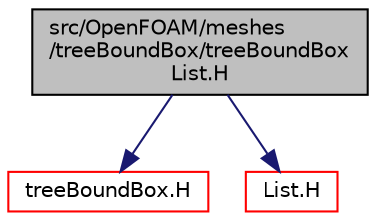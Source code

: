 digraph "src/OpenFOAM/meshes/treeBoundBox/treeBoundBoxList.H"
{
  bgcolor="transparent";
  edge [fontname="Helvetica",fontsize="10",labelfontname="Helvetica",labelfontsize="10"];
  node [fontname="Helvetica",fontsize="10",shape=record];
  Node0 [label="src/OpenFOAM/meshes\l/treeBoundBox/treeBoundBox\lList.H",height=0.2,width=0.4,color="black", fillcolor="grey75", style="filled", fontcolor="black"];
  Node0 -> Node1 [color="midnightblue",fontsize="10",style="solid",fontname="Helvetica"];
  Node1 [label="treeBoundBox.H",height=0.2,width=0.4,color="red",URL="$a12896.html"];
  Node0 -> Node69 [color="midnightblue",fontsize="10",style="solid",fontname="Helvetica"];
  Node69 [label="List.H",height=0.2,width=0.4,color="red",URL="$a09368.html"];
}
